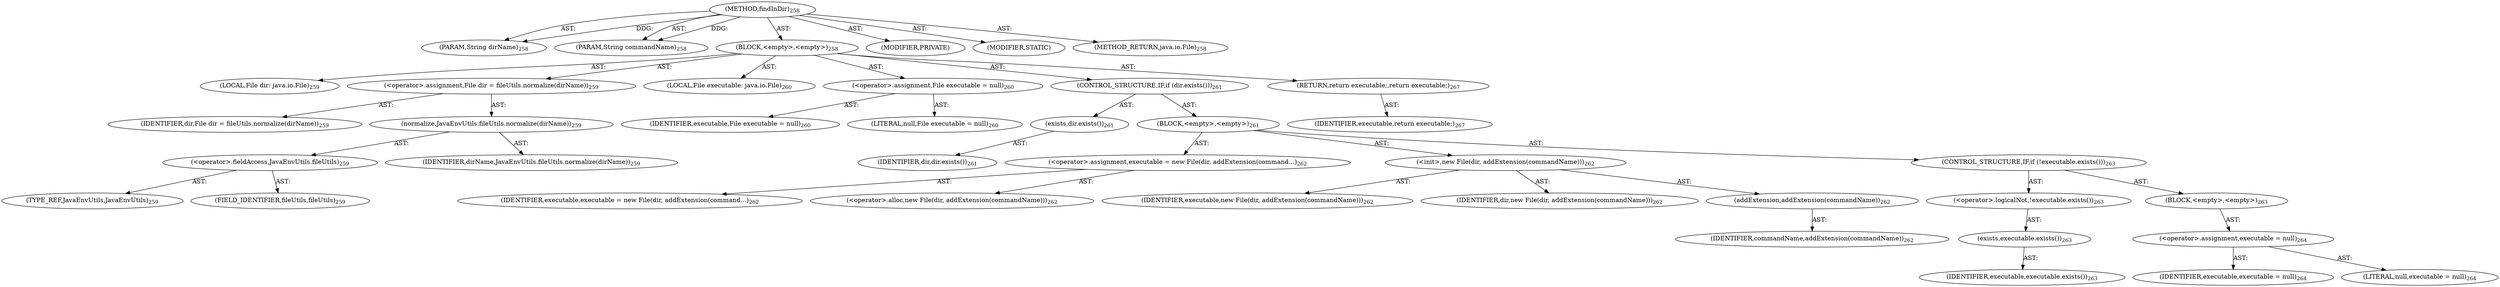 digraph "findInDir" {  
"111669149701" [label = <(METHOD,findInDir)<SUB>258</SUB>> ]
"115964116996" [label = <(PARAM,String dirName)<SUB>258</SUB>> ]
"115964116997" [label = <(PARAM,String commandName)<SUB>258</SUB>> ]
"25769803791" [label = <(BLOCK,&lt;empty&gt;,&lt;empty&gt;)<SUB>258</SUB>> ]
"94489280514" [label = <(LOCAL,File dir: java.io.File)<SUB>259</SUB>> ]
"30064771108" [label = <(&lt;operator&gt;.assignment,File dir = fileUtils.normalize(dirName))<SUB>259</SUB>> ]
"68719476758" [label = <(IDENTIFIER,dir,File dir = fileUtils.normalize(dirName))<SUB>259</SUB>> ]
"30064771109" [label = <(normalize,JavaEnvUtils.fileUtils.normalize(dirName))<SUB>259</SUB>> ]
"30064771110" [label = <(&lt;operator&gt;.fieldAccess,JavaEnvUtils.fileUtils)<SUB>259</SUB>> ]
"180388626443" [label = <(TYPE_REF,JavaEnvUtils,JavaEnvUtils)<SUB>259</SUB>> ]
"55834574859" [label = <(FIELD_IDENTIFIER,fileUtils,fileUtils)<SUB>259</SUB>> ]
"68719476759" [label = <(IDENTIFIER,dirName,JavaEnvUtils.fileUtils.normalize(dirName))<SUB>259</SUB>> ]
"94489280515" [label = <(LOCAL,File executable: java.io.File)<SUB>260</SUB>> ]
"30064771111" [label = <(&lt;operator&gt;.assignment,File executable = null)<SUB>260</SUB>> ]
"68719476760" [label = <(IDENTIFIER,executable,File executable = null)<SUB>260</SUB>> ]
"90194313228" [label = <(LITERAL,null,File executable = null)<SUB>260</SUB>> ]
"47244640266" [label = <(CONTROL_STRUCTURE,IF,if (dir.exists()))<SUB>261</SUB>> ]
"30064771112" [label = <(exists,dir.exists())<SUB>261</SUB>> ]
"68719476761" [label = <(IDENTIFIER,dir,dir.exists())<SUB>261</SUB>> ]
"25769803792" [label = <(BLOCK,&lt;empty&gt;,&lt;empty&gt;)<SUB>261</SUB>> ]
"30064771113" [label = <(&lt;operator&gt;.assignment,executable = new File(dir, addExtension(command...)<SUB>262</SUB>> ]
"68719476762" [label = <(IDENTIFIER,executable,executable = new File(dir, addExtension(command...)<SUB>262</SUB>> ]
"30064771114" [label = <(&lt;operator&gt;.alloc,new File(dir, addExtension(commandName)))<SUB>262</SUB>> ]
"30064771115" [label = <(&lt;init&gt;,new File(dir, addExtension(commandName)))<SUB>262</SUB>> ]
"68719476763" [label = <(IDENTIFIER,executable,new File(dir, addExtension(commandName)))<SUB>262</SUB>> ]
"68719476764" [label = <(IDENTIFIER,dir,new File(dir, addExtension(commandName)))<SUB>262</SUB>> ]
"30064771116" [label = <(addExtension,addExtension(commandName))<SUB>262</SUB>> ]
"68719476765" [label = <(IDENTIFIER,commandName,addExtension(commandName))<SUB>262</SUB>> ]
"47244640267" [label = <(CONTROL_STRUCTURE,IF,if (!executable.exists()))<SUB>263</SUB>> ]
"30064771117" [label = <(&lt;operator&gt;.logicalNot,!executable.exists())<SUB>263</SUB>> ]
"30064771118" [label = <(exists,executable.exists())<SUB>263</SUB>> ]
"68719476766" [label = <(IDENTIFIER,executable,executable.exists())<SUB>263</SUB>> ]
"25769803793" [label = <(BLOCK,&lt;empty&gt;,&lt;empty&gt;)<SUB>263</SUB>> ]
"30064771119" [label = <(&lt;operator&gt;.assignment,executable = null)<SUB>264</SUB>> ]
"68719476767" [label = <(IDENTIFIER,executable,executable = null)<SUB>264</SUB>> ]
"90194313229" [label = <(LITERAL,null,executable = null)<SUB>264</SUB>> ]
"146028888073" [label = <(RETURN,return executable;,return executable;)<SUB>267</SUB>> ]
"68719476768" [label = <(IDENTIFIER,executable,return executable;)<SUB>267</SUB>> ]
"133143986212" [label = <(MODIFIER,PRIVATE)> ]
"133143986213" [label = <(MODIFIER,STATIC)> ]
"128849018885" [label = <(METHOD_RETURN,java.io.File)<SUB>258</SUB>> ]
  "111669149701" -> "115964116996"  [ label = "AST: "] 
  "111669149701" -> "115964116997"  [ label = "AST: "] 
  "111669149701" -> "25769803791"  [ label = "AST: "] 
  "111669149701" -> "133143986212"  [ label = "AST: "] 
  "111669149701" -> "133143986213"  [ label = "AST: "] 
  "111669149701" -> "128849018885"  [ label = "AST: "] 
  "25769803791" -> "94489280514"  [ label = "AST: "] 
  "25769803791" -> "30064771108"  [ label = "AST: "] 
  "25769803791" -> "94489280515"  [ label = "AST: "] 
  "25769803791" -> "30064771111"  [ label = "AST: "] 
  "25769803791" -> "47244640266"  [ label = "AST: "] 
  "25769803791" -> "146028888073"  [ label = "AST: "] 
  "30064771108" -> "68719476758"  [ label = "AST: "] 
  "30064771108" -> "30064771109"  [ label = "AST: "] 
  "30064771109" -> "30064771110"  [ label = "AST: "] 
  "30064771109" -> "68719476759"  [ label = "AST: "] 
  "30064771110" -> "180388626443"  [ label = "AST: "] 
  "30064771110" -> "55834574859"  [ label = "AST: "] 
  "30064771111" -> "68719476760"  [ label = "AST: "] 
  "30064771111" -> "90194313228"  [ label = "AST: "] 
  "47244640266" -> "30064771112"  [ label = "AST: "] 
  "47244640266" -> "25769803792"  [ label = "AST: "] 
  "30064771112" -> "68719476761"  [ label = "AST: "] 
  "25769803792" -> "30064771113"  [ label = "AST: "] 
  "25769803792" -> "30064771115"  [ label = "AST: "] 
  "25769803792" -> "47244640267"  [ label = "AST: "] 
  "30064771113" -> "68719476762"  [ label = "AST: "] 
  "30064771113" -> "30064771114"  [ label = "AST: "] 
  "30064771115" -> "68719476763"  [ label = "AST: "] 
  "30064771115" -> "68719476764"  [ label = "AST: "] 
  "30064771115" -> "30064771116"  [ label = "AST: "] 
  "30064771116" -> "68719476765"  [ label = "AST: "] 
  "47244640267" -> "30064771117"  [ label = "AST: "] 
  "47244640267" -> "25769803793"  [ label = "AST: "] 
  "30064771117" -> "30064771118"  [ label = "AST: "] 
  "30064771118" -> "68719476766"  [ label = "AST: "] 
  "25769803793" -> "30064771119"  [ label = "AST: "] 
  "30064771119" -> "68719476767"  [ label = "AST: "] 
  "30064771119" -> "90194313229"  [ label = "AST: "] 
  "146028888073" -> "68719476768"  [ label = "AST: "] 
  "111669149701" -> "115964116996"  [ label = "DDG: "] 
  "111669149701" -> "115964116997"  [ label = "DDG: "] 
}
